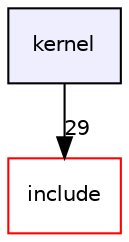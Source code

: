 digraph "/home/alett84/Pids/kernel" {
  compound=true
  node [ fontsize="10", fontname="Helvetica"];
  edge [ labelfontsize="10", labelfontname="Helvetica"];
  dir_dc43877d82dd332f9fb2071fcca799d6 [shape=box, label="kernel", style="filled", fillcolor="#eeeeff", pencolor="black", URL="dir_dc43877d82dd332f9fb2071fcca799d6.html"];
  dir_d44c64559bbebec7f509842c48db8b23 [shape=box label="include" fillcolor="white" style="filled" color="red" URL="dir_d44c64559bbebec7f509842c48db8b23.html"];
  dir_dc43877d82dd332f9fb2071fcca799d6->dir_d44c64559bbebec7f509842c48db8b23 [headlabel="29", labeldistance=1.5 headhref="dir_000003_000001.html"];
}
